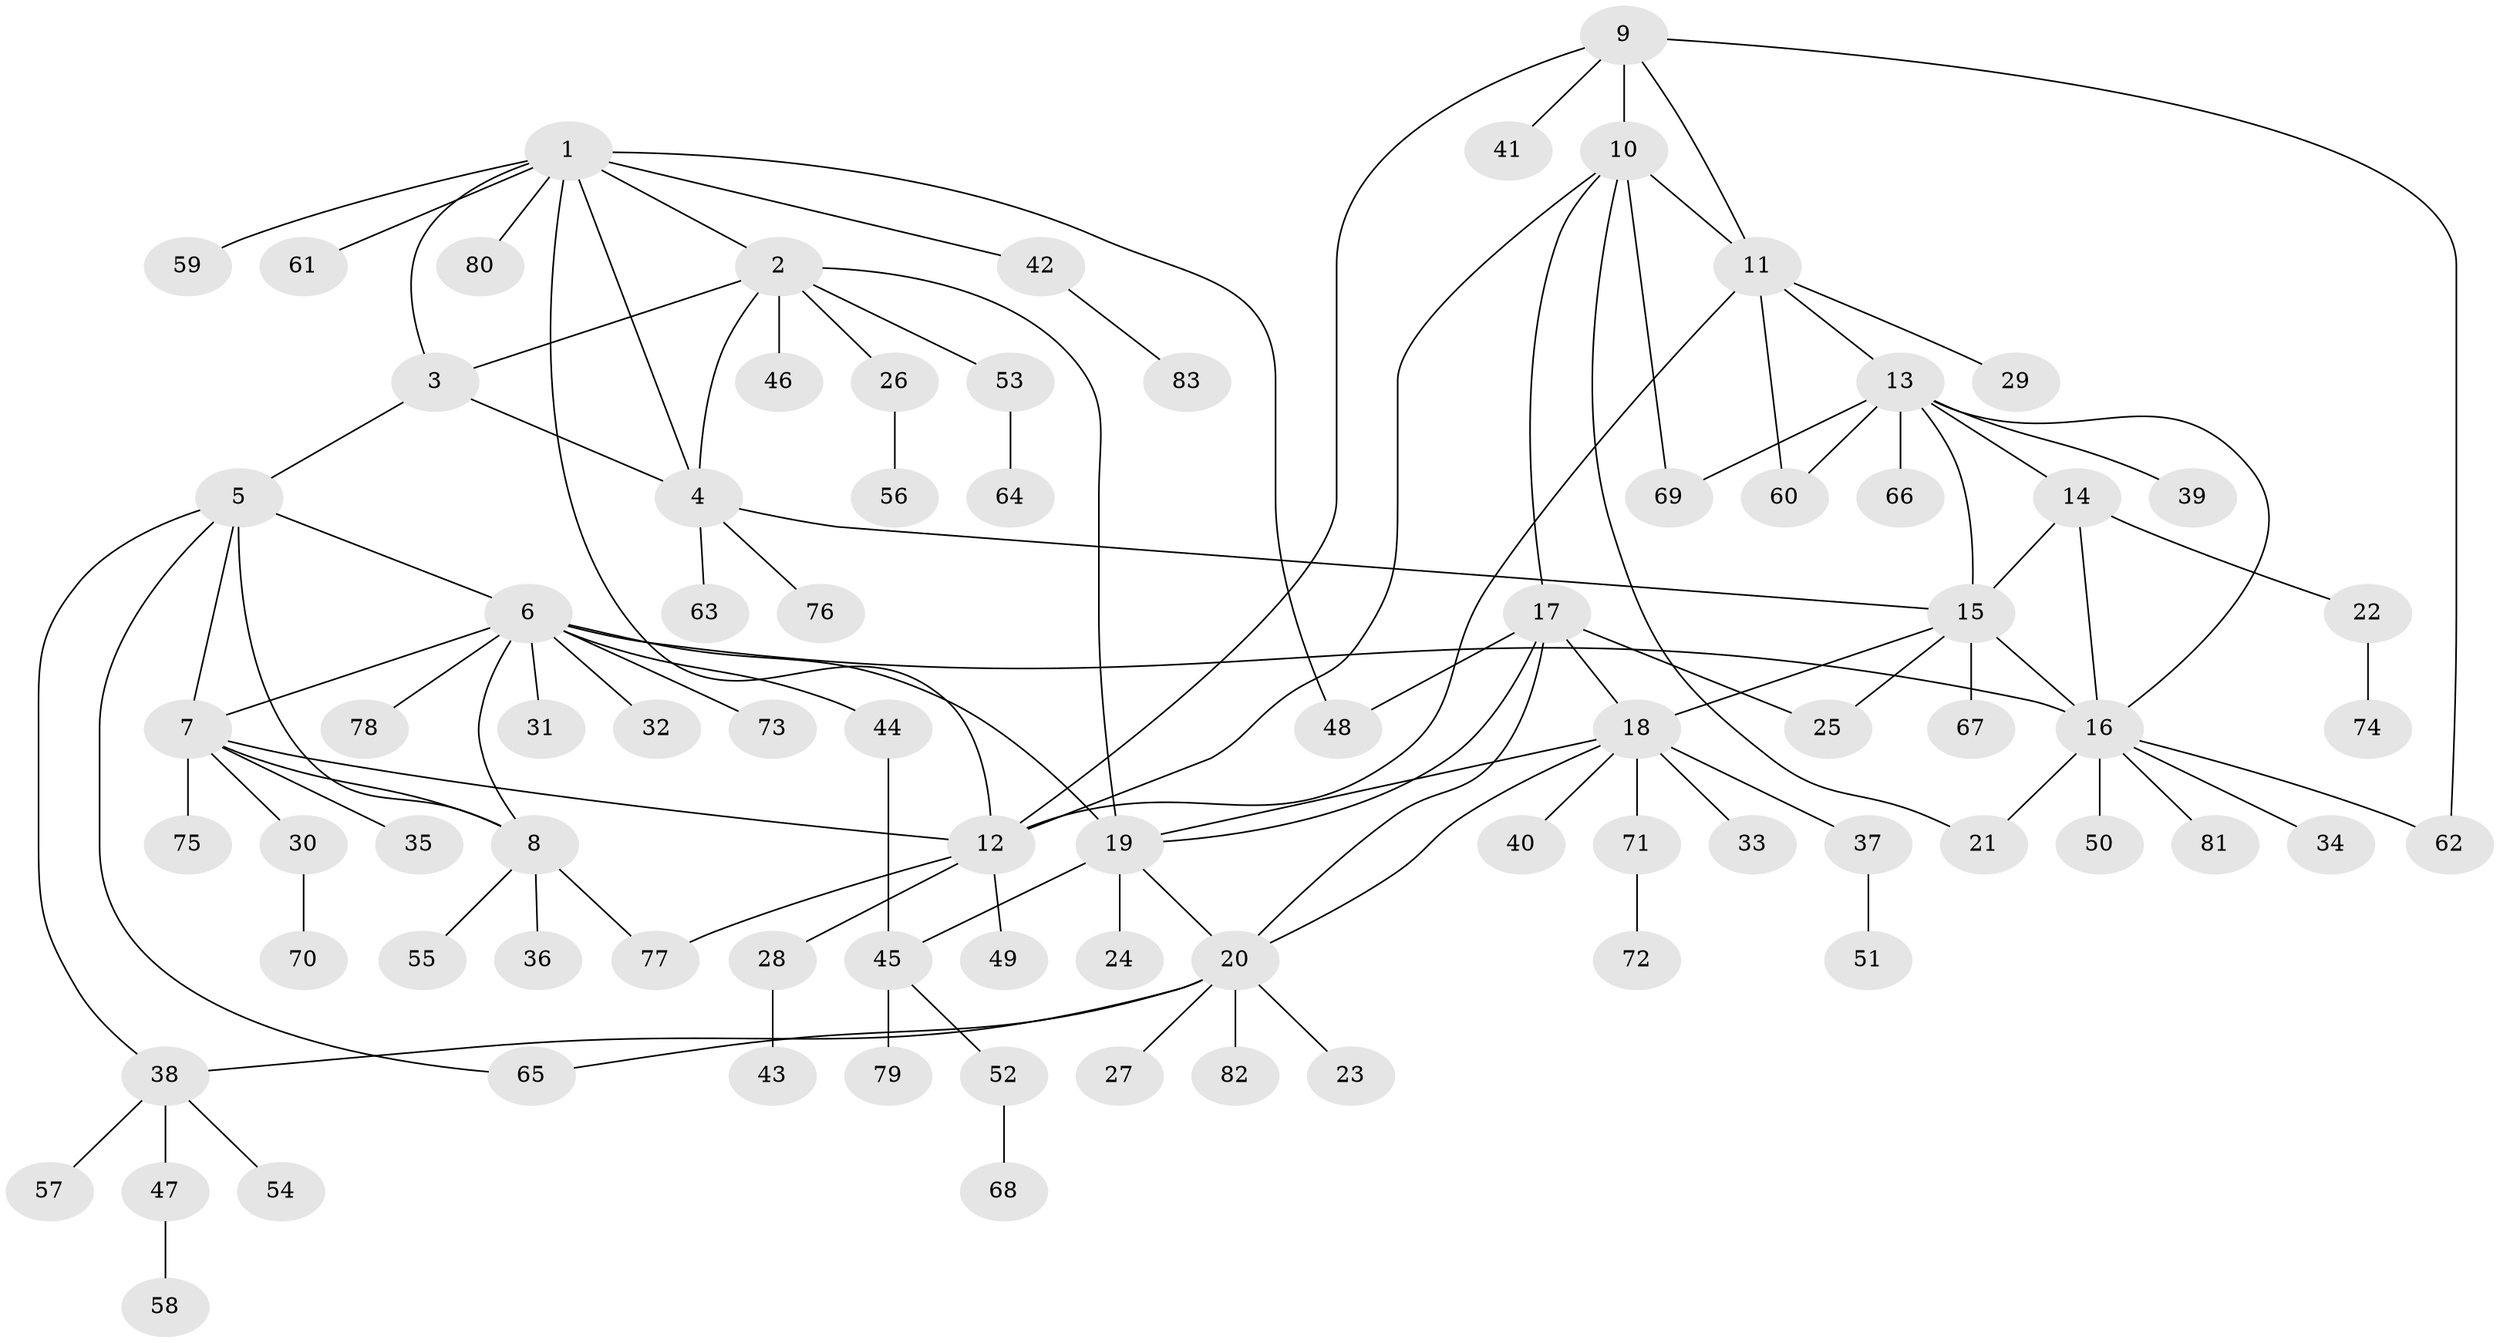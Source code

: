 // Generated by graph-tools (version 1.1) at 2025/16/03/09/25 04:16:03]
// undirected, 83 vertices, 113 edges
graph export_dot {
graph [start="1"]
  node [color=gray90,style=filled];
  1;
  2;
  3;
  4;
  5;
  6;
  7;
  8;
  9;
  10;
  11;
  12;
  13;
  14;
  15;
  16;
  17;
  18;
  19;
  20;
  21;
  22;
  23;
  24;
  25;
  26;
  27;
  28;
  29;
  30;
  31;
  32;
  33;
  34;
  35;
  36;
  37;
  38;
  39;
  40;
  41;
  42;
  43;
  44;
  45;
  46;
  47;
  48;
  49;
  50;
  51;
  52;
  53;
  54;
  55;
  56;
  57;
  58;
  59;
  60;
  61;
  62;
  63;
  64;
  65;
  66;
  67;
  68;
  69;
  70;
  71;
  72;
  73;
  74;
  75;
  76;
  77;
  78;
  79;
  80;
  81;
  82;
  83;
  1 -- 2;
  1 -- 3;
  1 -- 4;
  1 -- 12;
  1 -- 42;
  1 -- 48;
  1 -- 59;
  1 -- 61;
  1 -- 80;
  2 -- 3;
  2 -- 4;
  2 -- 19;
  2 -- 26;
  2 -- 46;
  2 -- 53;
  3 -- 4;
  3 -- 5;
  4 -- 15;
  4 -- 63;
  4 -- 76;
  5 -- 6;
  5 -- 7;
  5 -- 8;
  5 -- 38;
  5 -- 65;
  6 -- 7;
  6 -- 8;
  6 -- 16;
  6 -- 19;
  6 -- 31;
  6 -- 32;
  6 -- 44;
  6 -- 73;
  6 -- 78;
  7 -- 8;
  7 -- 12;
  7 -- 30;
  7 -- 35;
  7 -- 75;
  8 -- 36;
  8 -- 55;
  8 -- 77;
  9 -- 10;
  9 -- 11;
  9 -- 12;
  9 -- 41;
  9 -- 62;
  10 -- 11;
  10 -- 12;
  10 -- 17;
  10 -- 21;
  10 -- 69;
  11 -- 12;
  11 -- 13;
  11 -- 29;
  11 -- 60;
  12 -- 28;
  12 -- 49;
  12 -- 77;
  13 -- 14;
  13 -- 15;
  13 -- 16;
  13 -- 39;
  13 -- 60;
  13 -- 66;
  13 -- 69;
  14 -- 15;
  14 -- 16;
  14 -- 22;
  15 -- 16;
  15 -- 18;
  15 -- 25;
  15 -- 67;
  16 -- 21;
  16 -- 34;
  16 -- 50;
  16 -- 62;
  16 -- 81;
  17 -- 18;
  17 -- 19;
  17 -- 20;
  17 -- 25;
  17 -- 48;
  18 -- 19;
  18 -- 20;
  18 -- 33;
  18 -- 37;
  18 -- 40;
  18 -- 71;
  19 -- 20;
  19 -- 24;
  19 -- 45;
  20 -- 23;
  20 -- 27;
  20 -- 38;
  20 -- 65;
  20 -- 82;
  22 -- 74;
  26 -- 56;
  28 -- 43;
  30 -- 70;
  37 -- 51;
  38 -- 47;
  38 -- 54;
  38 -- 57;
  42 -- 83;
  44 -- 45;
  45 -- 52;
  45 -- 79;
  47 -- 58;
  52 -- 68;
  53 -- 64;
  71 -- 72;
}
